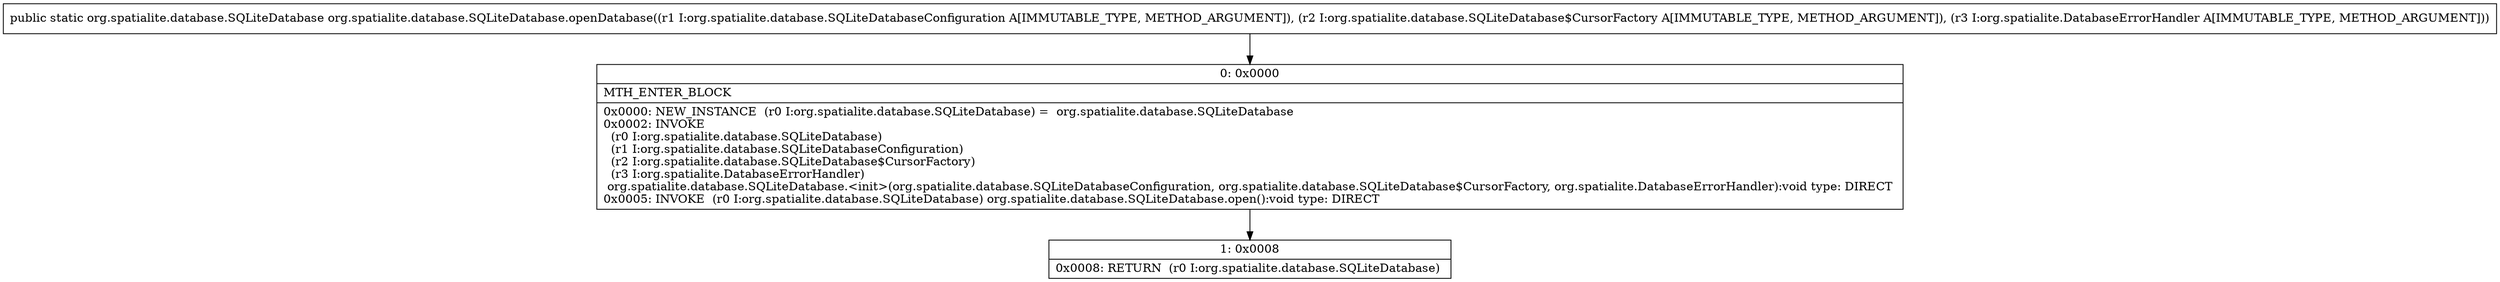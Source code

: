 digraph "CFG fororg.spatialite.database.SQLiteDatabase.openDatabase(Lorg\/spatialite\/database\/SQLiteDatabaseConfiguration;Lorg\/spatialite\/database\/SQLiteDatabase$CursorFactory;Lorg\/spatialite\/DatabaseErrorHandler;)Lorg\/spatialite\/database\/SQLiteDatabase;" {
Node_0 [shape=record,label="{0\:\ 0x0000|MTH_ENTER_BLOCK\l|0x0000: NEW_INSTANCE  (r0 I:org.spatialite.database.SQLiteDatabase) =  org.spatialite.database.SQLiteDatabase \l0x0002: INVOKE  \l  (r0 I:org.spatialite.database.SQLiteDatabase)\l  (r1 I:org.spatialite.database.SQLiteDatabaseConfiguration)\l  (r2 I:org.spatialite.database.SQLiteDatabase$CursorFactory)\l  (r3 I:org.spatialite.DatabaseErrorHandler)\l org.spatialite.database.SQLiteDatabase.\<init\>(org.spatialite.database.SQLiteDatabaseConfiguration, org.spatialite.database.SQLiteDatabase$CursorFactory, org.spatialite.DatabaseErrorHandler):void type: DIRECT \l0x0005: INVOKE  (r0 I:org.spatialite.database.SQLiteDatabase) org.spatialite.database.SQLiteDatabase.open():void type: DIRECT \l}"];
Node_1 [shape=record,label="{1\:\ 0x0008|0x0008: RETURN  (r0 I:org.spatialite.database.SQLiteDatabase) \l}"];
MethodNode[shape=record,label="{public static org.spatialite.database.SQLiteDatabase org.spatialite.database.SQLiteDatabase.openDatabase((r1 I:org.spatialite.database.SQLiteDatabaseConfiguration A[IMMUTABLE_TYPE, METHOD_ARGUMENT]), (r2 I:org.spatialite.database.SQLiteDatabase$CursorFactory A[IMMUTABLE_TYPE, METHOD_ARGUMENT]), (r3 I:org.spatialite.DatabaseErrorHandler A[IMMUTABLE_TYPE, METHOD_ARGUMENT])) }"];
MethodNode -> Node_0;
Node_0 -> Node_1;
}

